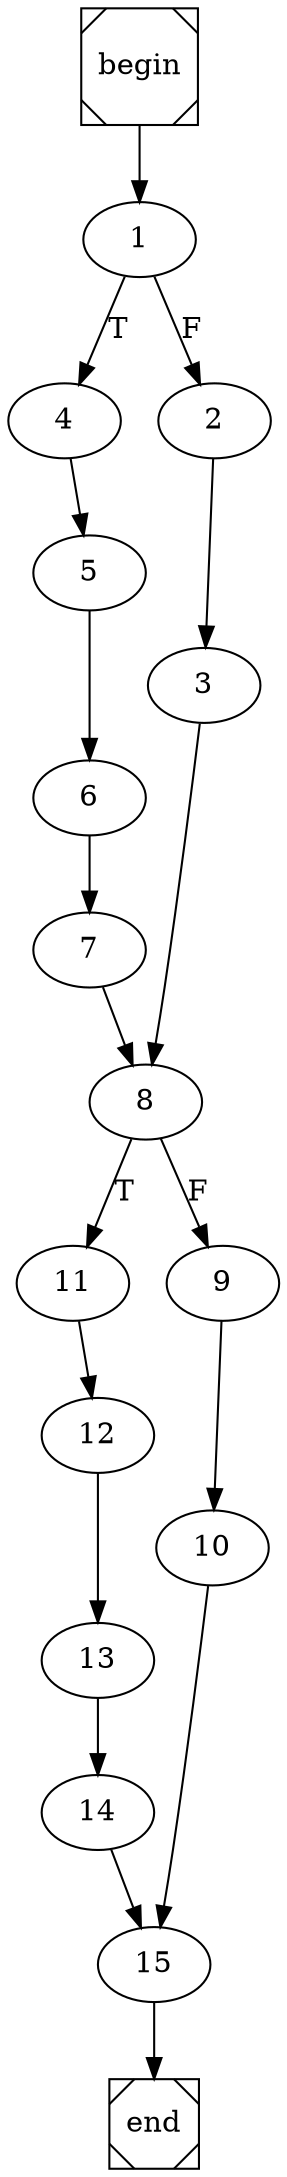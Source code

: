 digraph cfg {
	begin [shape=Msquare];
	end [shape=Msquare];
	begin -> 1;	1 -> 4[label=T];	1 -> 2[label=F];	2 -> 3;	3 -> 8;	4 -> 5;	5 -> 6;	6 -> 7;	7 -> 8;	8 -> 11[label=T];	8 -> 9[label=F];	9 -> 10;	10 -> 15;	11 -> 12;	12 -> 13;	13 -> 14;	14 -> 15;	15 -> end;}
